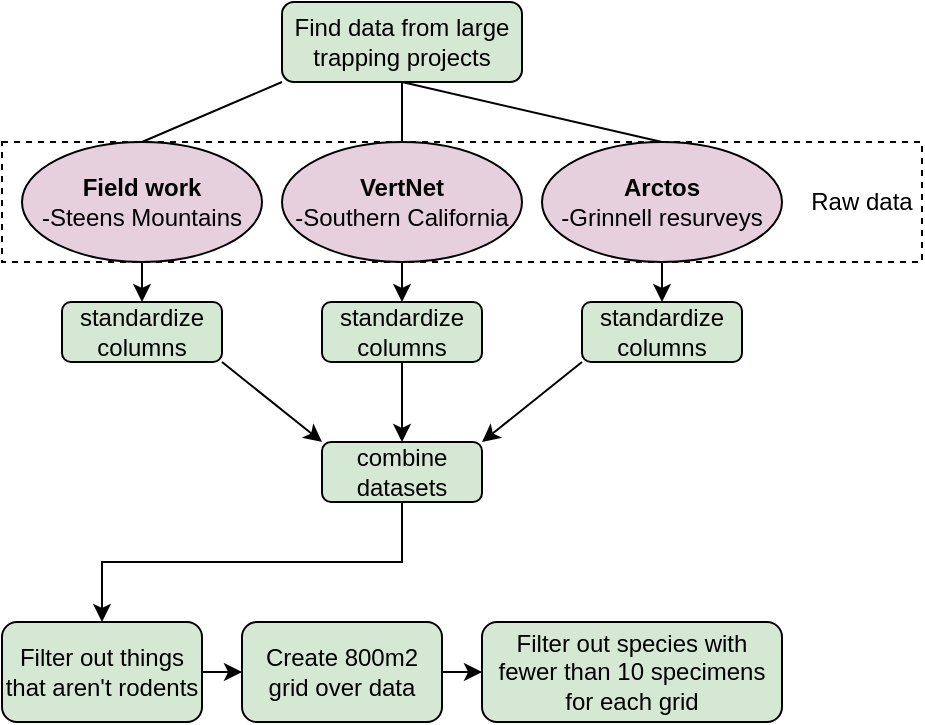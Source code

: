 <mxfile version="20.3.7" type="github">
  <diagram id="C5RBs43oDa-KdzZeNtuy" name="Page-1">
    <mxGraphModel dx="805" dy="574" grid="1" gridSize="10" guides="1" tooltips="1" connect="1" arrows="1" fold="1" page="1" pageScale="1" pageWidth="827" pageHeight="1169" math="0" shadow="0">
      <root>
        <mxCell id="WIyWlLk6GJQsqaUBKTNV-0" />
        <mxCell id="WIyWlLk6GJQsqaUBKTNV-1" parent="WIyWlLk6GJQsqaUBKTNV-0" />
        <mxCell id="xufc9-OE3lM-ZuqfuJu1-45" value="" style="rounded=0;whiteSpace=wrap;html=1;strokeColor=#000000;fillColor=none;shadow=0;dashed=1;" vertex="1" parent="WIyWlLk6GJQsqaUBKTNV-1">
          <mxGeometry x="40" y="80" width="460" height="60" as="geometry" />
        </mxCell>
        <mxCell id="WIyWlLk6GJQsqaUBKTNV-3" value="Find data from large trapping projects" style="rounded=1;whiteSpace=wrap;html=1;fontSize=12;glass=0;strokeWidth=1;shadow=0;fillColor=#D5E8D4;" parent="WIyWlLk6GJQsqaUBKTNV-1" vertex="1">
          <mxGeometry x="180" y="10" width="120" height="40" as="geometry" />
        </mxCell>
        <mxCell id="xufc9-OE3lM-ZuqfuJu1-24" style="edgeStyle=orthogonalEdgeStyle;rounded=0;orthogonalLoop=1;jettySize=auto;html=1;exitX=0.5;exitY=1;exitDx=0;exitDy=0;entryX=0.5;entryY=0;entryDx=0;entryDy=0;" edge="1" parent="WIyWlLk6GJQsqaUBKTNV-1" source="xufc9-OE3lM-ZuqfuJu1-1" target="xufc9-OE3lM-ZuqfuJu1-9">
          <mxGeometry relative="1" as="geometry" />
        </mxCell>
        <mxCell id="xufc9-OE3lM-ZuqfuJu1-1" value="&lt;b&gt;Field work&lt;/b&gt;&lt;br&gt;-Steens Mountains" style="ellipse;whiteSpace=wrap;html=1;fillColor=#E6D0DE;" vertex="1" parent="WIyWlLk6GJQsqaUBKTNV-1">
          <mxGeometry x="50" y="80" width="120" height="60" as="geometry" />
        </mxCell>
        <mxCell id="xufc9-OE3lM-ZuqfuJu1-2" value="&lt;b&gt;VertNet&lt;/b&gt;&lt;br&gt;-Southern California" style="ellipse;whiteSpace=wrap;html=1;fillColor=#E6D0DE;" vertex="1" parent="WIyWlLk6GJQsqaUBKTNV-1">
          <mxGeometry x="180" y="80" width="120" height="60" as="geometry" />
        </mxCell>
        <mxCell id="xufc9-OE3lM-ZuqfuJu1-3" value="&lt;b&gt;Arctos&lt;/b&gt;&lt;br&gt;-Grinnell resurveys" style="ellipse;whiteSpace=wrap;html=1;fillColor=#E6D0DE;" vertex="1" parent="WIyWlLk6GJQsqaUBKTNV-1">
          <mxGeometry x="310" y="80" width="120" height="60" as="geometry" />
        </mxCell>
        <mxCell id="xufc9-OE3lM-ZuqfuJu1-4" value="" style="endArrow=none;html=1;rounded=0;entryX=0.5;entryY=1;entryDx=0;entryDy=0;exitX=0.5;exitY=0;exitDx=0;exitDy=0;" edge="1" parent="WIyWlLk6GJQsqaUBKTNV-1" source="xufc9-OE3lM-ZuqfuJu1-3" target="WIyWlLk6GJQsqaUBKTNV-3">
          <mxGeometry width="50" height="50" relative="1" as="geometry">
            <mxPoint x="390" y="280" as="sourcePoint" />
            <mxPoint x="440" y="230" as="targetPoint" />
          </mxGeometry>
        </mxCell>
        <mxCell id="xufc9-OE3lM-ZuqfuJu1-5" value="" style="endArrow=none;html=1;rounded=0;entryX=0.5;entryY=1;entryDx=0;entryDy=0;exitX=0.5;exitY=0;exitDx=0;exitDy=0;" edge="1" parent="WIyWlLk6GJQsqaUBKTNV-1" source="xufc9-OE3lM-ZuqfuJu1-2" target="WIyWlLk6GJQsqaUBKTNV-3">
          <mxGeometry width="50" height="50" relative="1" as="geometry">
            <mxPoint x="390" y="280" as="sourcePoint" />
            <mxPoint x="440" y="230" as="targetPoint" />
          </mxGeometry>
        </mxCell>
        <mxCell id="xufc9-OE3lM-ZuqfuJu1-57" style="edgeStyle=orthogonalEdgeStyle;rounded=0;orthogonalLoop=1;jettySize=auto;html=1;exitX=1;exitY=0.5;exitDx=0;exitDy=0;entryX=0;entryY=0.5;entryDx=0;entryDy=0;" edge="1" parent="WIyWlLk6GJQsqaUBKTNV-1" source="xufc9-OE3lM-ZuqfuJu1-8" target="xufc9-OE3lM-ZuqfuJu1-54">
          <mxGeometry relative="1" as="geometry" />
        </mxCell>
        <mxCell id="xufc9-OE3lM-ZuqfuJu1-8" value="Filter out things that aren&#39;t rodents" style="rounded=1;whiteSpace=wrap;html=1;strokeColor=#000000;fillColor=#D5E8D4;" vertex="1" parent="WIyWlLk6GJQsqaUBKTNV-1">
          <mxGeometry x="40" y="320" width="100" height="50" as="geometry" />
        </mxCell>
        <mxCell id="xufc9-OE3lM-ZuqfuJu1-9" value="standardize columns" style="rounded=1;whiteSpace=wrap;html=1;strokeColor=#000000;fillColor=#D5E8D4;" vertex="1" parent="WIyWlLk6GJQsqaUBKTNV-1">
          <mxGeometry x="70" y="160" width="80" height="30" as="geometry" />
        </mxCell>
        <mxCell id="xufc9-OE3lM-ZuqfuJu1-21" value="standardize columns" style="rounded=1;whiteSpace=wrap;html=1;strokeColor=#000000;fillColor=#D5E8D4;" vertex="1" parent="WIyWlLk6GJQsqaUBKTNV-1">
          <mxGeometry x="200" y="160" width="80" height="30" as="geometry" />
        </mxCell>
        <mxCell id="xufc9-OE3lM-ZuqfuJu1-22" value="standardize columns" style="rounded=1;whiteSpace=wrap;html=1;strokeColor=#000000;fillColor=#D5E8D4;" vertex="1" parent="WIyWlLk6GJQsqaUBKTNV-1">
          <mxGeometry x="330" y="160" width="80" height="30" as="geometry" />
        </mxCell>
        <mxCell id="xufc9-OE3lM-ZuqfuJu1-56" style="edgeStyle=orthogonalEdgeStyle;rounded=0;orthogonalLoop=1;jettySize=auto;html=1;exitX=0.5;exitY=1;exitDx=0;exitDy=0;entryX=0.5;entryY=0;entryDx=0;entryDy=0;" edge="1" parent="WIyWlLk6GJQsqaUBKTNV-1" source="xufc9-OE3lM-ZuqfuJu1-27" target="xufc9-OE3lM-ZuqfuJu1-8">
          <mxGeometry relative="1" as="geometry" />
        </mxCell>
        <mxCell id="xufc9-OE3lM-ZuqfuJu1-27" value="combine datasets" style="rounded=1;whiteSpace=wrap;html=1;strokeColor=#000000;fillColor=#D5E8D4;" vertex="1" parent="WIyWlLk6GJQsqaUBKTNV-1">
          <mxGeometry x="200" y="230" width="80" height="30" as="geometry" />
        </mxCell>
        <mxCell id="xufc9-OE3lM-ZuqfuJu1-31" value="" style="endArrow=classic;html=1;rounded=0;entryX=0;entryY=0;entryDx=0;entryDy=0;exitX=1;exitY=1;exitDx=0;exitDy=0;" edge="1" parent="WIyWlLk6GJQsqaUBKTNV-1" source="xufc9-OE3lM-ZuqfuJu1-9" target="xufc9-OE3lM-ZuqfuJu1-27">
          <mxGeometry width="50" height="50" relative="1" as="geometry">
            <mxPoint x="320" y="280" as="sourcePoint" />
            <mxPoint x="370" y="230" as="targetPoint" />
          </mxGeometry>
        </mxCell>
        <mxCell id="xufc9-OE3lM-ZuqfuJu1-32" value="" style="endArrow=classic;html=1;rounded=0;entryX=1;entryY=0;entryDx=0;entryDy=0;exitX=0;exitY=1;exitDx=0;exitDy=0;" edge="1" parent="WIyWlLk6GJQsqaUBKTNV-1" source="xufc9-OE3lM-ZuqfuJu1-22" target="xufc9-OE3lM-ZuqfuJu1-27">
          <mxGeometry width="50" height="50" relative="1" as="geometry">
            <mxPoint x="160" y="200" as="sourcePoint" />
            <mxPoint x="220" y="240" as="targetPoint" />
          </mxGeometry>
        </mxCell>
        <mxCell id="xufc9-OE3lM-ZuqfuJu1-33" value="" style="endArrow=classic;html=1;rounded=0;entryX=0.5;entryY=0;entryDx=0;entryDy=0;exitX=0.5;exitY=1;exitDx=0;exitDy=0;" edge="1" parent="WIyWlLk6GJQsqaUBKTNV-1" source="xufc9-OE3lM-ZuqfuJu1-21" target="xufc9-OE3lM-ZuqfuJu1-27">
          <mxGeometry width="50" height="50" relative="1" as="geometry">
            <mxPoint x="360" y="200" as="sourcePoint" />
            <mxPoint x="300" y="240" as="targetPoint" />
          </mxGeometry>
        </mxCell>
        <mxCell id="xufc9-OE3lM-ZuqfuJu1-44" value="Raw data" style="text;html=1;strokeColor=none;fillColor=none;align=center;verticalAlign=middle;whiteSpace=wrap;rounded=0;" vertex="1" parent="WIyWlLk6GJQsqaUBKTNV-1">
          <mxGeometry x="440" y="95" width="60" height="30" as="geometry" />
        </mxCell>
        <mxCell id="xufc9-OE3lM-ZuqfuJu1-47" value="" style="endArrow=none;html=1;rounded=0;exitX=0.5;exitY=0;exitDx=0;exitDy=0;entryX=0;entryY=1;entryDx=0;entryDy=0;" edge="1" parent="WIyWlLk6GJQsqaUBKTNV-1" source="xufc9-OE3lM-ZuqfuJu1-1" target="WIyWlLk6GJQsqaUBKTNV-3">
          <mxGeometry width="50" height="50" relative="1" as="geometry">
            <mxPoint x="110" y="80" as="sourcePoint" />
            <mxPoint x="240" y="50" as="targetPoint" />
          </mxGeometry>
        </mxCell>
        <mxCell id="xufc9-OE3lM-ZuqfuJu1-48" value="" style="endArrow=classic;html=1;rounded=0;entryX=0.5;entryY=0;entryDx=0;entryDy=0;exitX=0.5;exitY=1;exitDx=0;exitDy=0;" edge="1" parent="WIyWlLk6GJQsqaUBKTNV-1" source="xufc9-OE3lM-ZuqfuJu1-2" target="xufc9-OE3lM-ZuqfuJu1-21">
          <mxGeometry width="50" height="50" relative="1" as="geometry">
            <mxPoint x="300" y="160" as="sourcePoint" />
            <mxPoint x="340" y="210" as="targetPoint" />
          </mxGeometry>
        </mxCell>
        <mxCell id="xufc9-OE3lM-ZuqfuJu1-51" value="" style="endArrow=classic;html=1;rounded=0;entryX=0.5;entryY=0;entryDx=0;entryDy=0;" edge="1" parent="WIyWlLk6GJQsqaUBKTNV-1" source="xufc9-OE3lM-ZuqfuJu1-3" target="xufc9-OE3lM-ZuqfuJu1-22">
          <mxGeometry width="50" height="50" relative="1" as="geometry">
            <mxPoint x="250" y="150" as="sourcePoint" />
            <mxPoint x="250" y="170" as="targetPoint" />
          </mxGeometry>
        </mxCell>
        <mxCell id="xufc9-OE3lM-ZuqfuJu1-59" style="edgeStyle=orthogonalEdgeStyle;rounded=0;orthogonalLoop=1;jettySize=auto;html=1;exitX=1;exitY=0.5;exitDx=0;exitDy=0;entryX=0;entryY=0.5;entryDx=0;entryDy=0;" edge="1" parent="WIyWlLk6GJQsqaUBKTNV-1" source="xufc9-OE3lM-ZuqfuJu1-54" target="xufc9-OE3lM-ZuqfuJu1-58">
          <mxGeometry relative="1" as="geometry" />
        </mxCell>
        <mxCell id="xufc9-OE3lM-ZuqfuJu1-54" value="Create 800m2 grid over data" style="rounded=1;whiteSpace=wrap;html=1;strokeColor=#000000;fillColor=#D5E8D4;" vertex="1" parent="WIyWlLk6GJQsqaUBKTNV-1">
          <mxGeometry x="160" y="320" width="100" height="50" as="geometry" />
        </mxCell>
        <mxCell id="xufc9-OE3lM-ZuqfuJu1-58" value="Filter out species with fewer than 10 specimens for each grid" style="rounded=1;whiteSpace=wrap;html=1;strokeColor=#000000;fillColor=#D5E8D4;" vertex="1" parent="WIyWlLk6GJQsqaUBKTNV-1">
          <mxGeometry x="280" y="320" width="150" height="50" as="geometry" />
        </mxCell>
      </root>
    </mxGraphModel>
  </diagram>
</mxfile>
